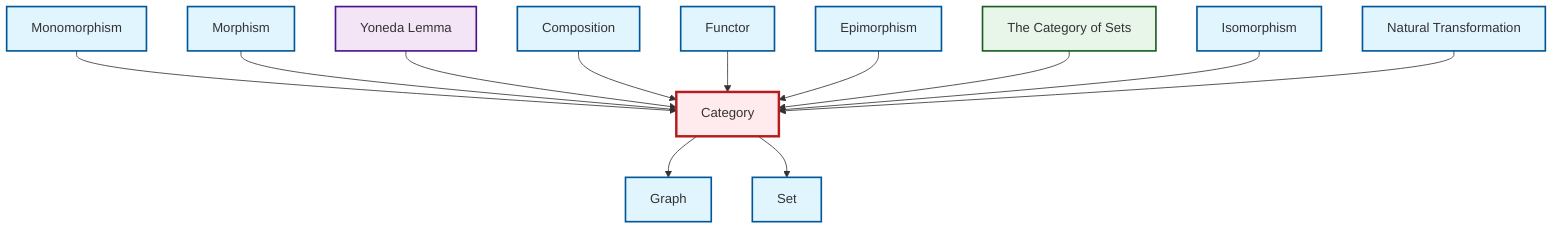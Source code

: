 graph TD
    classDef definition fill:#e1f5fe,stroke:#01579b,stroke-width:2px
    classDef theorem fill:#f3e5f5,stroke:#4a148c,stroke-width:2px
    classDef axiom fill:#fff3e0,stroke:#e65100,stroke-width:2px
    classDef example fill:#e8f5e9,stroke:#1b5e20,stroke-width:2px
    classDef current fill:#ffebee,stroke:#b71c1c,stroke-width:3px
    def-set["Set"]:::definition
    def-isomorphism["Isomorphism"]:::definition
    def-monomorphism["Monomorphism"]:::definition
    def-epimorphism["Epimorphism"]:::definition
    def-graph["Graph"]:::definition
    def-functor["Functor"]:::definition
    def-morphism["Morphism"]:::definition
    def-composition["Composition"]:::definition
    def-natural-transformation["Natural Transformation"]:::definition
    def-category["Category"]:::definition
    thm-yoneda["Yoneda Lemma"]:::theorem
    ex-set-category["The Category of Sets"]:::example
    def-monomorphism --> def-category
    def-morphism --> def-category
    thm-yoneda --> def-category
    def-composition --> def-category
    def-functor --> def-category
    def-epimorphism --> def-category
    ex-set-category --> def-category
    def-category --> def-graph
    def-isomorphism --> def-category
    def-natural-transformation --> def-category
    def-category --> def-set
    class def-category current